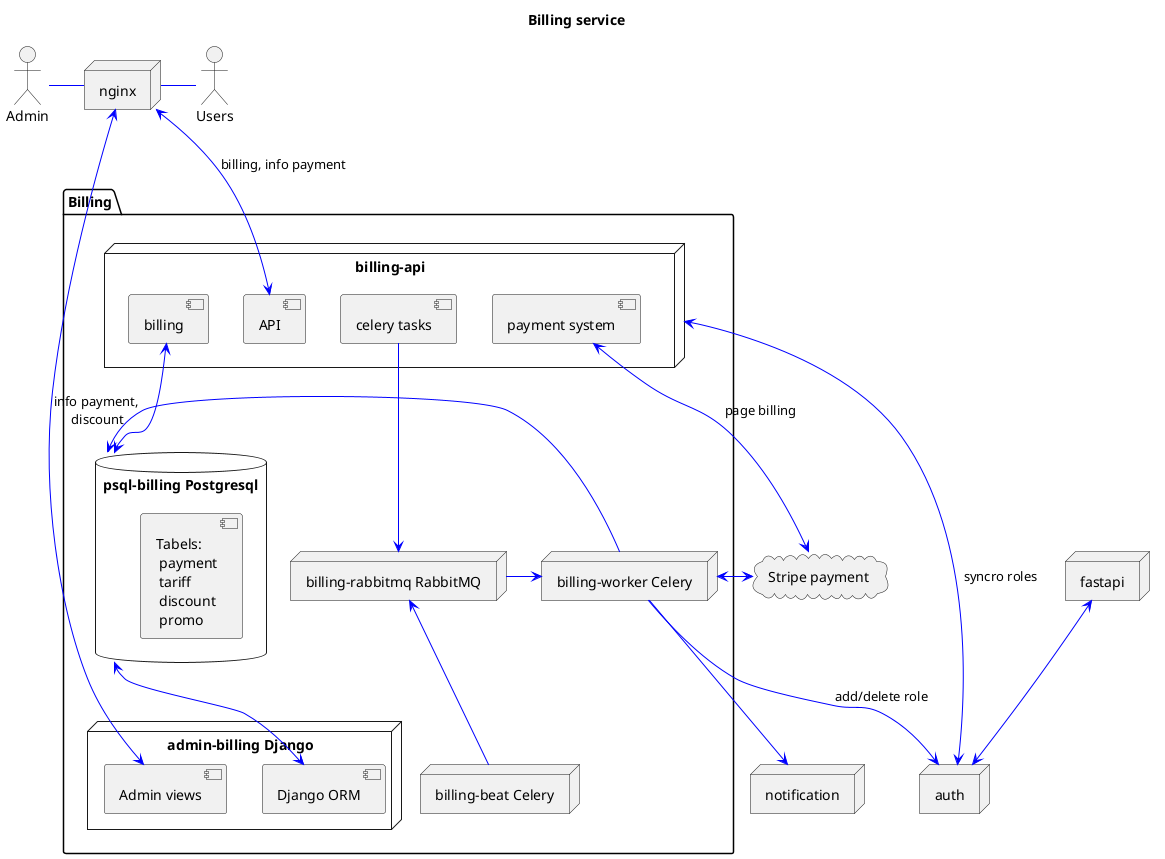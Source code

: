 @startuml billing_system_schema
title Billing service
skinparam componentStyle uml2

actor Users
actor Admin
node "nginx" as nginx
node "fastapi" as fastapi
node "auth" as auth
node "notification" as notify
package "Billing" {
    node "admin-billing Django" as django{
        component "Admin views" as admin_views        
        component "Django ORM" as admin_orm            
    }
    database "psql-billing Postgresql" as psql {    
        component "Tabels: \n payment\n tariff\n discount\n promo" as tables
    }
    node "billing-api" as billing_api{
        component "API" as api
        component "billing" as api_billing 
        component "payment system" as payment
        component "celery tasks" as celery_tasks                  
    }
    node "billing-rabbitmq RabbitMQ" as rabbit
    node "billing-worker Celery" as worker    
    node "billing-beat Celery" as beat
}
cloud "Stripe payment"  as stripe
     
Users -[#blue]left- nginx
Admin -[#blue]right- nginx
nginx <-[#blue]down-> admin_views : info payment,\n discount
nginx <-[#blue]down-> api : billing, info payment
fastapi <-[#blue]down-> auth
billing_api <-[#blue]> auth : syncro roles

admin_orm <-[#blue]up-> psql 
api_billing <-[#blue]> psql
payment <-[#blue]> stripe : page billing
celery_tasks -[#blue]down-> rabbit

beat -[#blue]up-> rabbit
rabbit -[#blue]> worker
worker <-[#blue]> stripe
worker -[#blue]down-> auth : add/delete role
worker -[#blue]down-> notify
worker -[#blue]right-> psql
 
@enduml 
